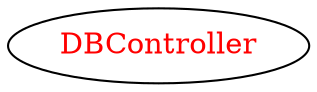 digraph dependencyGraph {
 concentrate=true;
 ranksep="2.0";
 rankdir="LR"; 
 splines="ortho";
"DBController" [fontcolor="red"];
}